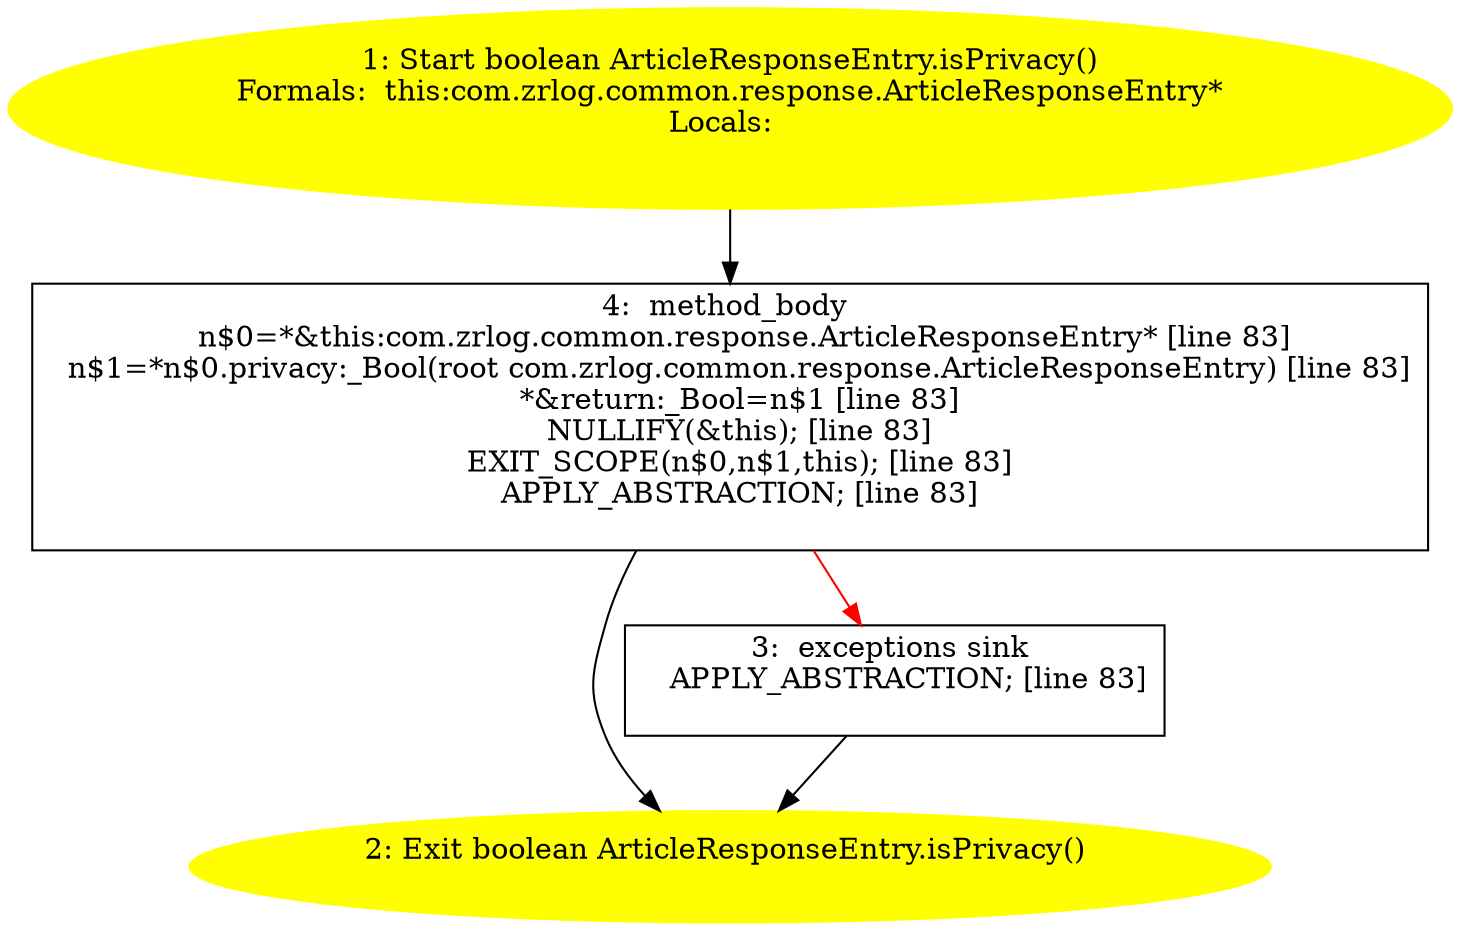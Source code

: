 /* @generated */
digraph cfg {
"com.zrlog.common.response.ArticleResponseEntry.isPrivacy():boolean.8ccb0a1170fdad582ad2c7c55260371d_1" [label="1: Start boolean ArticleResponseEntry.isPrivacy()\nFormals:  this:com.zrlog.common.response.ArticleResponseEntry*\nLocals:  \n  " color=yellow style=filled]
	

	 "com.zrlog.common.response.ArticleResponseEntry.isPrivacy():boolean.8ccb0a1170fdad582ad2c7c55260371d_1" -> "com.zrlog.common.response.ArticleResponseEntry.isPrivacy():boolean.8ccb0a1170fdad582ad2c7c55260371d_4" ;
"com.zrlog.common.response.ArticleResponseEntry.isPrivacy():boolean.8ccb0a1170fdad582ad2c7c55260371d_2" [label="2: Exit boolean ArticleResponseEntry.isPrivacy() \n  " color=yellow style=filled]
	

"com.zrlog.common.response.ArticleResponseEntry.isPrivacy():boolean.8ccb0a1170fdad582ad2c7c55260371d_3" [label="3:  exceptions sink \n   APPLY_ABSTRACTION; [line 83]\n " shape="box"]
	

	 "com.zrlog.common.response.ArticleResponseEntry.isPrivacy():boolean.8ccb0a1170fdad582ad2c7c55260371d_3" -> "com.zrlog.common.response.ArticleResponseEntry.isPrivacy():boolean.8ccb0a1170fdad582ad2c7c55260371d_2" ;
"com.zrlog.common.response.ArticleResponseEntry.isPrivacy():boolean.8ccb0a1170fdad582ad2c7c55260371d_4" [label="4:  method_body \n   n$0=*&this:com.zrlog.common.response.ArticleResponseEntry* [line 83]\n  n$1=*n$0.privacy:_Bool(root com.zrlog.common.response.ArticleResponseEntry) [line 83]\n  *&return:_Bool=n$1 [line 83]\n  NULLIFY(&this); [line 83]\n  EXIT_SCOPE(n$0,n$1,this); [line 83]\n  APPLY_ABSTRACTION; [line 83]\n " shape="box"]
	

	 "com.zrlog.common.response.ArticleResponseEntry.isPrivacy():boolean.8ccb0a1170fdad582ad2c7c55260371d_4" -> "com.zrlog.common.response.ArticleResponseEntry.isPrivacy():boolean.8ccb0a1170fdad582ad2c7c55260371d_2" ;
	 "com.zrlog.common.response.ArticleResponseEntry.isPrivacy():boolean.8ccb0a1170fdad582ad2c7c55260371d_4" -> "com.zrlog.common.response.ArticleResponseEntry.isPrivacy():boolean.8ccb0a1170fdad582ad2c7c55260371d_3" [color="red" ];
}
